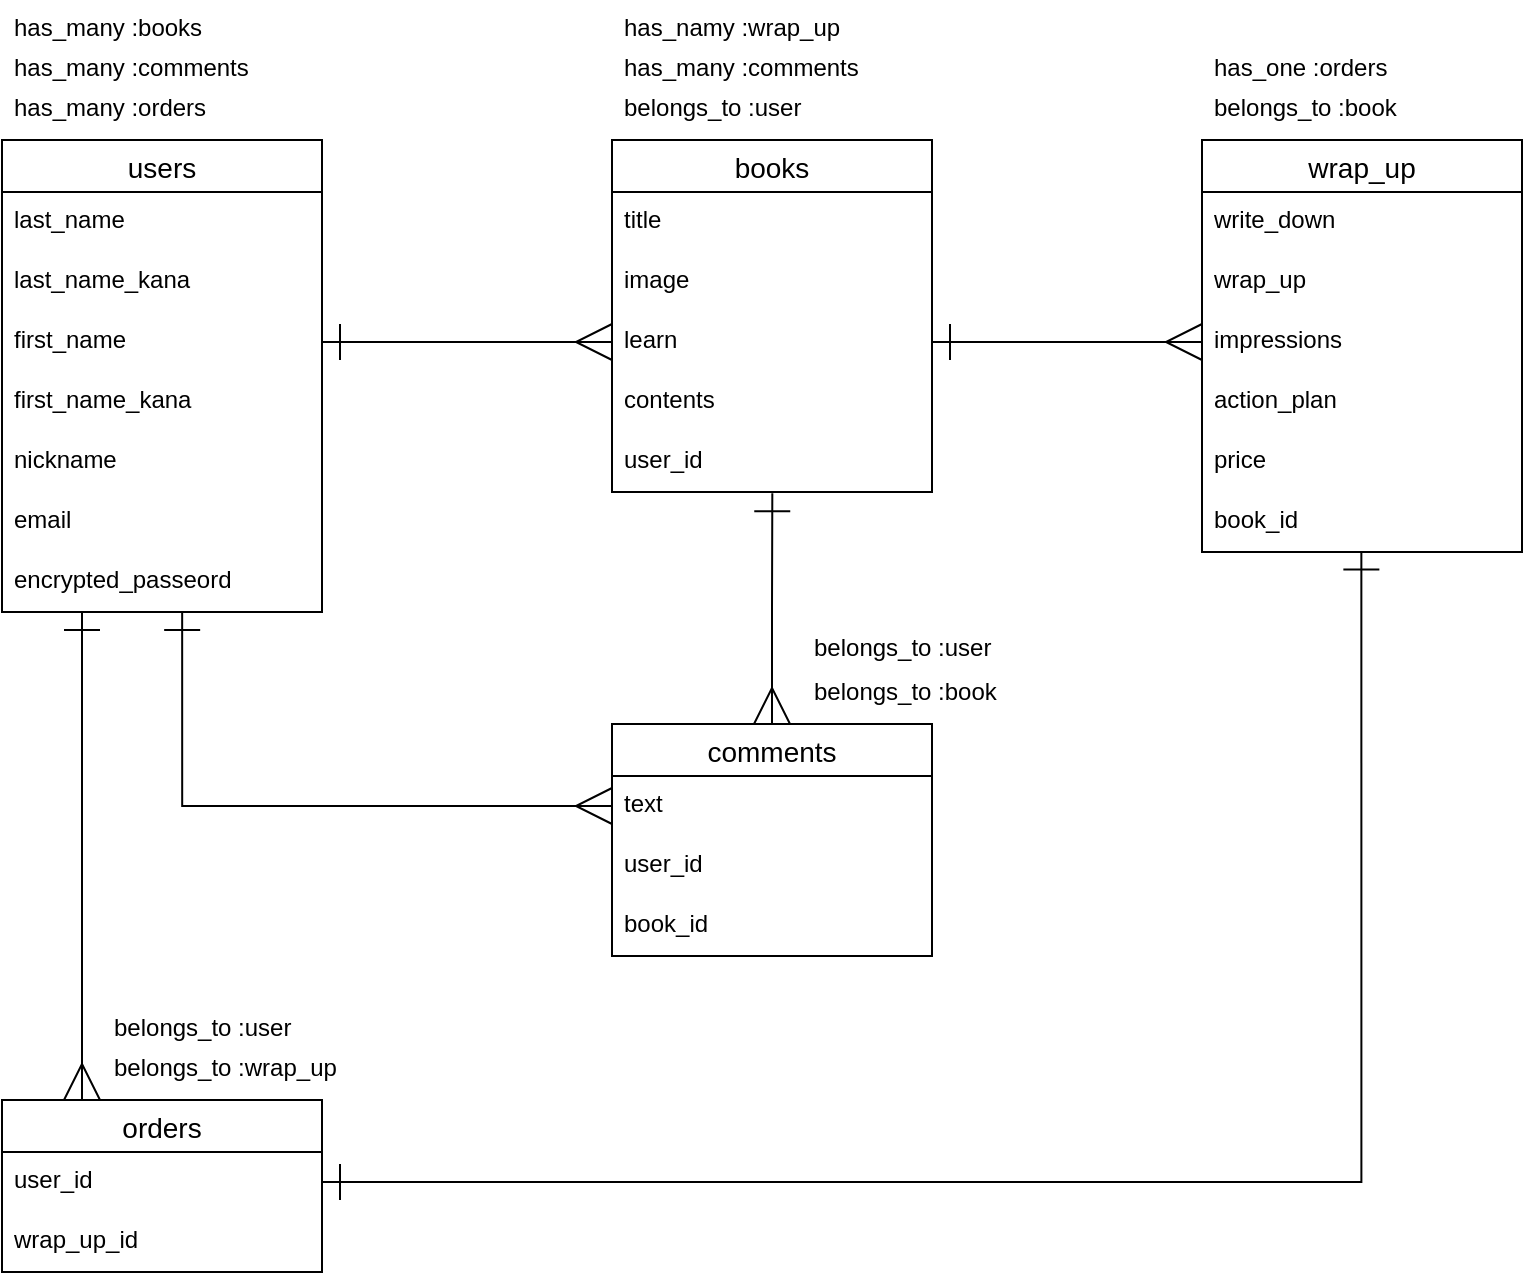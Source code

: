 <mxfile>
    <diagram id="ipYI21pU3gfp8iUYr1ly" name="ページ1">
        <mxGraphModel dx="488" dy="214" grid="1" gridSize="10" guides="1" tooltips="1" connect="1" arrows="1" fold="1" page="1" pageScale="1" pageWidth="850" pageHeight="1100" math="0" shadow="0">
            <root>
                <mxCell id="0"/>
                <mxCell id="1" parent="0"/>
                <mxCell id="2" value="users" style="swimlane;fontStyle=0;childLayout=stackLayout;horizontal=1;startSize=26;horizontalStack=0;resizeParent=1;resizeParentMax=0;resizeLast=0;collapsible=1;marginBottom=0;align=center;fontSize=14;" parent="1" vertex="1">
                    <mxGeometry x="40" y="200" width="160" height="236" as="geometry"/>
                </mxCell>
                <mxCell id="3" value="last_name" style="text;strokeColor=none;fillColor=none;spacingLeft=4;spacingRight=4;overflow=hidden;rotatable=0;points=[[0,0.5],[1,0.5]];portConstraint=eastwest;fontSize=12;" parent="2" vertex="1">
                    <mxGeometry y="26" width="160" height="30" as="geometry"/>
                </mxCell>
                <mxCell id="4" value="last_name_kana" style="text;strokeColor=none;fillColor=none;spacingLeft=4;spacingRight=4;overflow=hidden;rotatable=0;points=[[0,0.5],[1,0.5]];portConstraint=eastwest;fontSize=12;" parent="2" vertex="1">
                    <mxGeometry y="56" width="160" height="30" as="geometry"/>
                </mxCell>
                <mxCell id="5" value="first_name" style="text;strokeColor=none;fillColor=none;spacingLeft=4;spacingRight=4;overflow=hidden;rotatable=0;points=[[0,0.5],[1,0.5]];portConstraint=eastwest;fontSize=12;" parent="2" vertex="1">
                    <mxGeometry y="86" width="160" height="30" as="geometry"/>
                </mxCell>
                <mxCell id="6" value="first_name_kana" style="text;strokeColor=none;fillColor=none;spacingLeft=4;spacingRight=4;overflow=hidden;rotatable=0;points=[[0,0.5],[1,0.5]];portConstraint=eastwest;fontSize=12;" parent="2" vertex="1">
                    <mxGeometry y="116" width="160" height="30" as="geometry"/>
                </mxCell>
                <mxCell id="7" value="nickname" style="text;strokeColor=none;fillColor=none;spacingLeft=4;spacingRight=4;overflow=hidden;rotatable=0;points=[[0,0.5],[1,0.5]];portConstraint=eastwest;fontSize=12;" parent="2" vertex="1">
                    <mxGeometry y="146" width="160" height="30" as="geometry"/>
                </mxCell>
                <mxCell id="8" value="email" style="text;strokeColor=none;fillColor=none;spacingLeft=4;spacingRight=4;overflow=hidden;rotatable=0;points=[[0,0.5],[1,0.5]];portConstraint=eastwest;fontSize=12;" parent="2" vertex="1">
                    <mxGeometry y="176" width="160" height="30" as="geometry"/>
                </mxCell>
                <mxCell id="9" value="encrypted_passeord" style="text;strokeColor=none;fillColor=none;spacingLeft=4;spacingRight=4;overflow=hidden;rotatable=0;points=[[0,0.5],[1,0.5]];portConstraint=eastwest;fontSize=12;" parent="2" vertex="1">
                    <mxGeometry y="206" width="160" height="30" as="geometry"/>
                </mxCell>
                <mxCell id="10" value="books" style="swimlane;fontStyle=0;childLayout=stackLayout;horizontal=1;startSize=26;horizontalStack=0;resizeParent=1;resizeParentMax=0;resizeLast=0;collapsible=1;marginBottom=0;align=center;fontSize=14;" parent="1" vertex="1">
                    <mxGeometry x="345" y="200" width="160" height="176" as="geometry"/>
                </mxCell>
                <mxCell id="11" value="title" style="text;strokeColor=none;fillColor=none;spacingLeft=4;spacingRight=4;overflow=hidden;rotatable=0;points=[[0,0.5],[1,0.5]];portConstraint=eastwest;fontSize=12;" parent="10" vertex="1">
                    <mxGeometry y="26" width="160" height="30" as="geometry"/>
                </mxCell>
                <mxCell id="12" value="image" style="text;strokeColor=none;fillColor=none;spacingLeft=4;spacingRight=4;overflow=hidden;rotatable=0;points=[[0,0.5],[1,0.5]];portConstraint=eastwest;fontSize=12;" parent="10" vertex="1">
                    <mxGeometry y="56" width="160" height="30" as="geometry"/>
                </mxCell>
                <mxCell id="13" value="learn" style="text;strokeColor=none;fillColor=none;spacingLeft=4;spacingRight=4;overflow=hidden;rotatable=0;points=[[0,0.5],[1,0.5]];portConstraint=eastwest;fontSize=12;" parent="10" vertex="1">
                    <mxGeometry y="86" width="160" height="30" as="geometry"/>
                </mxCell>
                <mxCell id="14" value="contents" style="text;strokeColor=none;fillColor=none;spacingLeft=4;spacingRight=4;overflow=hidden;rotatable=0;points=[[0,0.5],[1,0.5]];portConstraint=eastwest;fontSize=12;" parent="10" vertex="1">
                    <mxGeometry y="116" width="160" height="30" as="geometry"/>
                </mxCell>
                <mxCell id="15" value="user_id" style="text;strokeColor=none;fillColor=none;spacingLeft=4;spacingRight=4;overflow=hidden;rotatable=0;points=[[0,0.5],[1,0.5]];portConstraint=eastwest;fontSize=12;" parent="10" vertex="1">
                    <mxGeometry y="146" width="160" height="30" as="geometry"/>
                </mxCell>
                <mxCell id="16" value="wrap_up" style="swimlane;fontStyle=0;childLayout=stackLayout;horizontal=1;startSize=26;horizontalStack=0;resizeParent=1;resizeParentMax=0;resizeLast=0;collapsible=1;marginBottom=0;align=center;fontSize=14;" parent="1" vertex="1">
                    <mxGeometry x="640" y="200" width="160" height="206" as="geometry"/>
                </mxCell>
                <mxCell id="17" value="write_down" style="text;strokeColor=none;fillColor=none;spacingLeft=4;spacingRight=4;overflow=hidden;rotatable=0;points=[[0,0.5],[1,0.5]];portConstraint=eastwest;fontSize=12;" parent="16" vertex="1">
                    <mxGeometry y="26" width="160" height="30" as="geometry"/>
                </mxCell>
                <mxCell id="18" value="wrap_up" style="text;strokeColor=none;fillColor=none;spacingLeft=4;spacingRight=4;overflow=hidden;rotatable=0;points=[[0,0.5],[1,0.5]];portConstraint=eastwest;fontSize=12;" parent="16" vertex="1">
                    <mxGeometry y="56" width="160" height="30" as="geometry"/>
                </mxCell>
                <mxCell id="19" value="impressions" style="text;strokeColor=none;fillColor=none;spacingLeft=4;spacingRight=4;overflow=hidden;rotatable=0;points=[[0,0.5],[1,0.5]];portConstraint=eastwest;fontSize=12;" parent="16" vertex="1">
                    <mxGeometry y="86" width="160" height="30" as="geometry"/>
                </mxCell>
                <mxCell id="20" value="action_plan" style="text;strokeColor=none;fillColor=none;spacingLeft=4;spacingRight=4;overflow=hidden;rotatable=0;points=[[0,0.5],[1,0.5]];portConstraint=eastwest;fontSize=12;" parent="16" vertex="1">
                    <mxGeometry y="116" width="160" height="30" as="geometry"/>
                </mxCell>
                <mxCell id="21" value="price" style="text;strokeColor=none;fillColor=none;spacingLeft=4;spacingRight=4;overflow=hidden;rotatable=0;points=[[0,0.5],[1,0.5]];portConstraint=eastwest;fontSize=12;" parent="16" vertex="1">
                    <mxGeometry y="146" width="160" height="30" as="geometry"/>
                </mxCell>
                <mxCell id="22" value="book_id" style="text;strokeColor=none;fillColor=none;spacingLeft=4;spacingRight=4;overflow=hidden;rotatable=0;points=[[0,0.5],[1,0.5]];portConstraint=eastwest;fontSize=12;" parent="16" vertex="1">
                    <mxGeometry y="176" width="160" height="30" as="geometry"/>
                </mxCell>
                <mxCell id="34" style="edgeStyle=orthogonalEdgeStyle;rounded=0;orthogonalLoop=1;jettySize=auto;html=1;exitX=0.5;exitY=0;exitDx=0;exitDy=0;startArrow=ERmany;startFill=0;startSize=16;endArrow=ERone;endFill=0;endSize=16;entryX=0.501;entryY=1.02;entryDx=0;entryDy=0;entryPerimeter=0;" parent="1" source="24" target="15" edge="1">
                    <mxGeometry relative="1" as="geometry">
                        <mxPoint x="426" y="390" as="targetPoint"/>
                    </mxGeometry>
                </mxCell>
                <mxCell id="24" value="comments" style="swimlane;fontStyle=0;childLayout=stackLayout;horizontal=1;startSize=26;horizontalStack=0;resizeParent=1;resizeParentMax=0;resizeLast=0;collapsible=1;marginBottom=0;align=center;fontSize=14;" parent="1" vertex="1">
                    <mxGeometry x="345" y="492" width="160" height="116" as="geometry"/>
                </mxCell>
                <mxCell id="25" value="text" style="text;strokeColor=none;fillColor=none;spacingLeft=4;spacingRight=4;overflow=hidden;rotatable=0;points=[[0,0.5],[1,0.5]];portConstraint=eastwest;fontSize=12;" parent="24" vertex="1">
                    <mxGeometry y="26" width="160" height="30" as="geometry"/>
                </mxCell>
                <mxCell id="26" value="user_id" style="text;strokeColor=none;fillColor=none;spacingLeft=4;spacingRight=4;overflow=hidden;rotatable=0;points=[[0,0.5],[1,0.5]];portConstraint=eastwest;fontSize=12;" parent="24" vertex="1">
                    <mxGeometry y="56" width="160" height="30" as="geometry"/>
                </mxCell>
                <mxCell id="27" value="book_id" style="text;strokeColor=none;fillColor=none;spacingLeft=4;spacingRight=4;overflow=hidden;rotatable=0;points=[[0,0.5],[1,0.5]];portConstraint=eastwest;fontSize=12;" parent="24" vertex="1">
                    <mxGeometry y="86" width="160" height="30" as="geometry"/>
                </mxCell>
                <mxCell id="37" style="edgeStyle=orthogonalEdgeStyle;rounded=0;orthogonalLoop=1;jettySize=auto;html=1;exitX=0.25;exitY=0;exitDx=0;exitDy=0;startArrow=ERmany;startFill=0;startSize=16;endArrow=ERone;endFill=0;endSize=16;entryX=0.25;entryY=1;entryDx=0;entryDy=0;" parent="1" source="28" target="2" edge="1">
                    <mxGeometry relative="1" as="geometry">
                        <mxPoint x="80" y="450" as="targetPoint"/>
                    </mxGeometry>
                </mxCell>
                <mxCell id="28" value="orders" style="swimlane;fontStyle=0;childLayout=stackLayout;horizontal=1;startSize=26;horizontalStack=0;resizeParent=1;resizeParentMax=0;resizeLast=0;collapsible=1;marginBottom=0;align=center;fontSize=14;" parent="1" vertex="1">
                    <mxGeometry x="40" y="680" width="160" height="86" as="geometry"/>
                </mxCell>
                <mxCell id="29" value="user_id" style="text;strokeColor=none;fillColor=none;spacingLeft=4;spacingRight=4;overflow=hidden;rotatable=0;points=[[0,0.5],[1,0.5]];portConstraint=eastwest;fontSize=12;" parent="28" vertex="1">
                    <mxGeometry y="26" width="160" height="30" as="geometry"/>
                </mxCell>
                <mxCell id="30" value="wrap_up_id" style="text;strokeColor=none;fillColor=none;spacingLeft=4;spacingRight=4;overflow=hidden;rotatable=0;points=[[0,0.5],[1,0.5]];portConstraint=eastwest;fontSize=12;" parent="28" vertex="1">
                    <mxGeometry y="56" width="160" height="30" as="geometry"/>
                </mxCell>
                <mxCell id="32" value="" style="endArrow=ERone;html=1;entryX=1;entryY=0.5;entryDx=0;entryDy=0;exitX=0;exitY=0.5;exitDx=0;exitDy=0;startArrow=ERmany;startFill=0;endFill=0;endSize=16;startSize=16;" parent="1" source="13" target="5" edge="1">
                    <mxGeometry width="50" height="50" relative="1" as="geometry">
                        <mxPoint x="410" y="470" as="sourcePoint"/>
                        <mxPoint x="460" y="420" as="targetPoint"/>
                        <Array as="points">
                            <mxPoint x="270" y="301"/>
                        </Array>
                    </mxGeometry>
                </mxCell>
                <mxCell id="33" style="edgeStyle=orthogonalEdgeStyle;rounded=0;orthogonalLoop=1;jettySize=auto;html=1;exitX=1;exitY=0.5;exitDx=0;exitDy=0;entryX=0;entryY=0.5;entryDx=0;entryDy=0;startArrow=ERone;startFill=0;startSize=16;endArrow=ERmany;endFill=0;endSize=16;" parent="1" source="13" target="19" edge="1">
                    <mxGeometry relative="1" as="geometry"/>
                </mxCell>
                <mxCell id="36" style="edgeStyle=orthogonalEdgeStyle;rounded=0;orthogonalLoop=1;jettySize=auto;html=1;exitX=0;exitY=0.5;exitDx=0;exitDy=0;startArrow=ERmany;startFill=0;startSize=16;endArrow=ERone;endFill=0;endSize=16;entryX=0.563;entryY=0.999;entryDx=0;entryDy=0;entryPerimeter=0;" parent="1" source="25" target="9" edge="1">
                    <mxGeometry relative="1" as="geometry">
                        <mxPoint x="130" y="450" as="targetPoint"/>
                    </mxGeometry>
                </mxCell>
                <mxCell id="38" style="edgeStyle=orthogonalEdgeStyle;rounded=0;orthogonalLoop=1;jettySize=auto;html=1;exitX=1;exitY=0.5;exitDx=0;exitDy=0;startArrow=ERone;startFill=0;startSize=16;endArrow=ERone;endFill=0;endSize=16;entryX=0.498;entryY=0.991;entryDx=0;entryDy=0;entryPerimeter=0;" parent="1" source="29" target="22" edge="1">
                    <mxGeometry relative="1" as="geometry">
                        <mxPoint x="710" y="430" as="targetPoint"/>
                    </mxGeometry>
                </mxCell>
                <mxCell id="43" value="has_many :orders" style="text;strokeColor=none;fillColor=none;spacingLeft=4;spacingRight=4;overflow=hidden;rotatable=0;points=[[0,0.5],[1,0.5]];portConstraint=eastwest;fontSize=12;" parent="1" vertex="1">
                    <mxGeometry x="40" y="170" width="110" height="30" as="geometry"/>
                </mxCell>
                <mxCell id="44" value="has_many :comments" style="text;strokeColor=none;fillColor=none;spacingLeft=4;spacingRight=4;overflow=hidden;rotatable=0;points=[[0,0.5],[1,0.5]];portConstraint=eastwest;fontSize=12;" parent="1" vertex="1">
                    <mxGeometry x="40" y="150" width="140" height="30" as="geometry"/>
                </mxCell>
                <mxCell id="45" value="has_many :books" style="text;strokeColor=none;fillColor=none;spacingLeft=4;spacingRight=4;overflow=hidden;rotatable=0;points=[[0,0.5],[1,0.5]];portConstraint=eastwest;fontSize=12;" parent="1" vertex="1">
                    <mxGeometry x="40" y="130" width="130" height="30" as="geometry"/>
                </mxCell>
                <mxCell id="46" value="belongs_to :user" style="text;strokeColor=none;fillColor=none;spacingLeft=4;spacingRight=4;overflow=hidden;rotatable=0;points=[[0,0.5],[1,0.5]];portConstraint=eastwest;fontSize=12;" parent="1" vertex="1">
                    <mxGeometry x="345" y="170" width="140" height="30" as="geometry"/>
                </mxCell>
                <mxCell id="47" value="has_many :comments" style="text;strokeColor=none;fillColor=none;spacingLeft=4;spacingRight=4;overflow=hidden;rotatable=0;points=[[0,0.5],[1,0.5]];portConstraint=eastwest;fontSize=12;" parent="1" vertex="1">
                    <mxGeometry x="345" y="150" width="140" height="30" as="geometry"/>
                </mxCell>
                <mxCell id="48" value="has_namy :wrap_up" style="text;strokeColor=none;fillColor=none;spacingLeft=4;spacingRight=4;overflow=hidden;rotatable=0;points=[[0,0.5],[1,0.5]];portConstraint=eastwest;fontSize=12;" parent="1" vertex="1">
                    <mxGeometry x="345" y="130" width="140" height="30" as="geometry"/>
                </mxCell>
                <mxCell id="49" value="belongs_to :book" style="text;strokeColor=none;fillColor=none;spacingLeft=4;spacingRight=4;overflow=hidden;rotatable=0;points=[[0,0.5],[1,0.5]];portConstraint=eastwest;fontSize=12;" parent="1" vertex="1">
                    <mxGeometry x="640" y="170" width="140" height="30" as="geometry"/>
                </mxCell>
                <mxCell id="50" value="has_one :orders" style="text;strokeColor=none;fillColor=none;spacingLeft=4;spacingRight=4;overflow=hidden;rotatable=0;points=[[0,0.5],[1,0.5]];portConstraint=eastwest;fontSize=12;" parent="1" vertex="1">
                    <mxGeometry x="640" y="150" width="140" height="30" as="geometry"/>
                </mxCell>
                <mxCell id="51" value="belongs_to :book" style="text;strokeColor=none;fillColor=none;spacingLeft=4;spacingRight=4;overflow=hidden;rotatable=0;points=[[0,0.5],[1,0.5]];portConstraint=eastwest;fontSize=12;" parent="1" vertex="1">
                    <mxGeometry x="440" y="462" width="140" height="30" as="geometry"/>
                </mxCell>
                <mxCell id="52" value="belongs_to :user" style="text;strokeColor=none;fillColor=none;spacingLeft=4;spacingRight=4;overflow=hidden;rotatable=0;points=[[0,0.5],[1,0.5]];portConstraint=eastwest;fontSize=12;" parent="1" vertex="1">
                    <mxGeometry x="440" y="440" width="140" height="30" as="geometry"/>
                </mxCell>
                <mxCell id="53" value="belongs_to :wrap_up" style="text;strokeColor=none;fillColor=none;spacingLeft=4;spacingRight=4;overflow=hidden;rotatable=0;points=[[0,0.5],[1,0.5]];portConstraint=eastwest;fontSize=12;" parent="1" vertex="1">
                    <mxGeometry x="90" y="650" width="140" height="30" as="geometry"/>
                </mxCell>
                <mxCell id="54" value="belongs_to :user" style="text;strokeColor=none;fillColor=none;spacingLeft=4;spacingRight=4;overflow=hidden;rotatable=0;points=[[0,0.5],[1,0.5]];portConstraint=eastwest;fontSize=12;" parent="1" vertex="1">
                    <mxGeometry x="90" y="630" width="140" height="30" as="geometry"/>
                </mxCell>
            </root>
        </mxGraphModel>
    </diagram>
</mxfile>